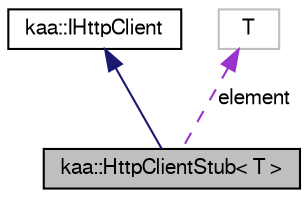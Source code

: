 digraph "kaa::HttpClientStub&lt; T &gt;"
{
  bgcolor="transparent";
  edge [fontname="FreeSans",fontsize="10",labelfontname="FreeSans",labelfontsize="10"];
  node [fontname="FreeSans",fontsize="10",shape=record];
  Node1 [label="kaa::HttpClientStub\< T \>",height=0.2,width=0.4,color="black", fillcolor="grey75", style="filled" fontcolor="black"];
  Node2 -> Node1 [dir="back",color="midnightblue",fontsize="10",style="solid",fontname="FreeSans"];
  Node2 [label="kaa::IHttpClient",height=0.2,width=0.4,color="black",URL="$classkaa_1_1IHttpClient.html"];
  Node3 -> Node1 [dir="back",color="darkorchid3",fontsize="10",style="dashed",label=" element" ,fontname="FreeSans"];
  Node3 [label="T",height=0.2,width=0.4,color="grey75"];
}

